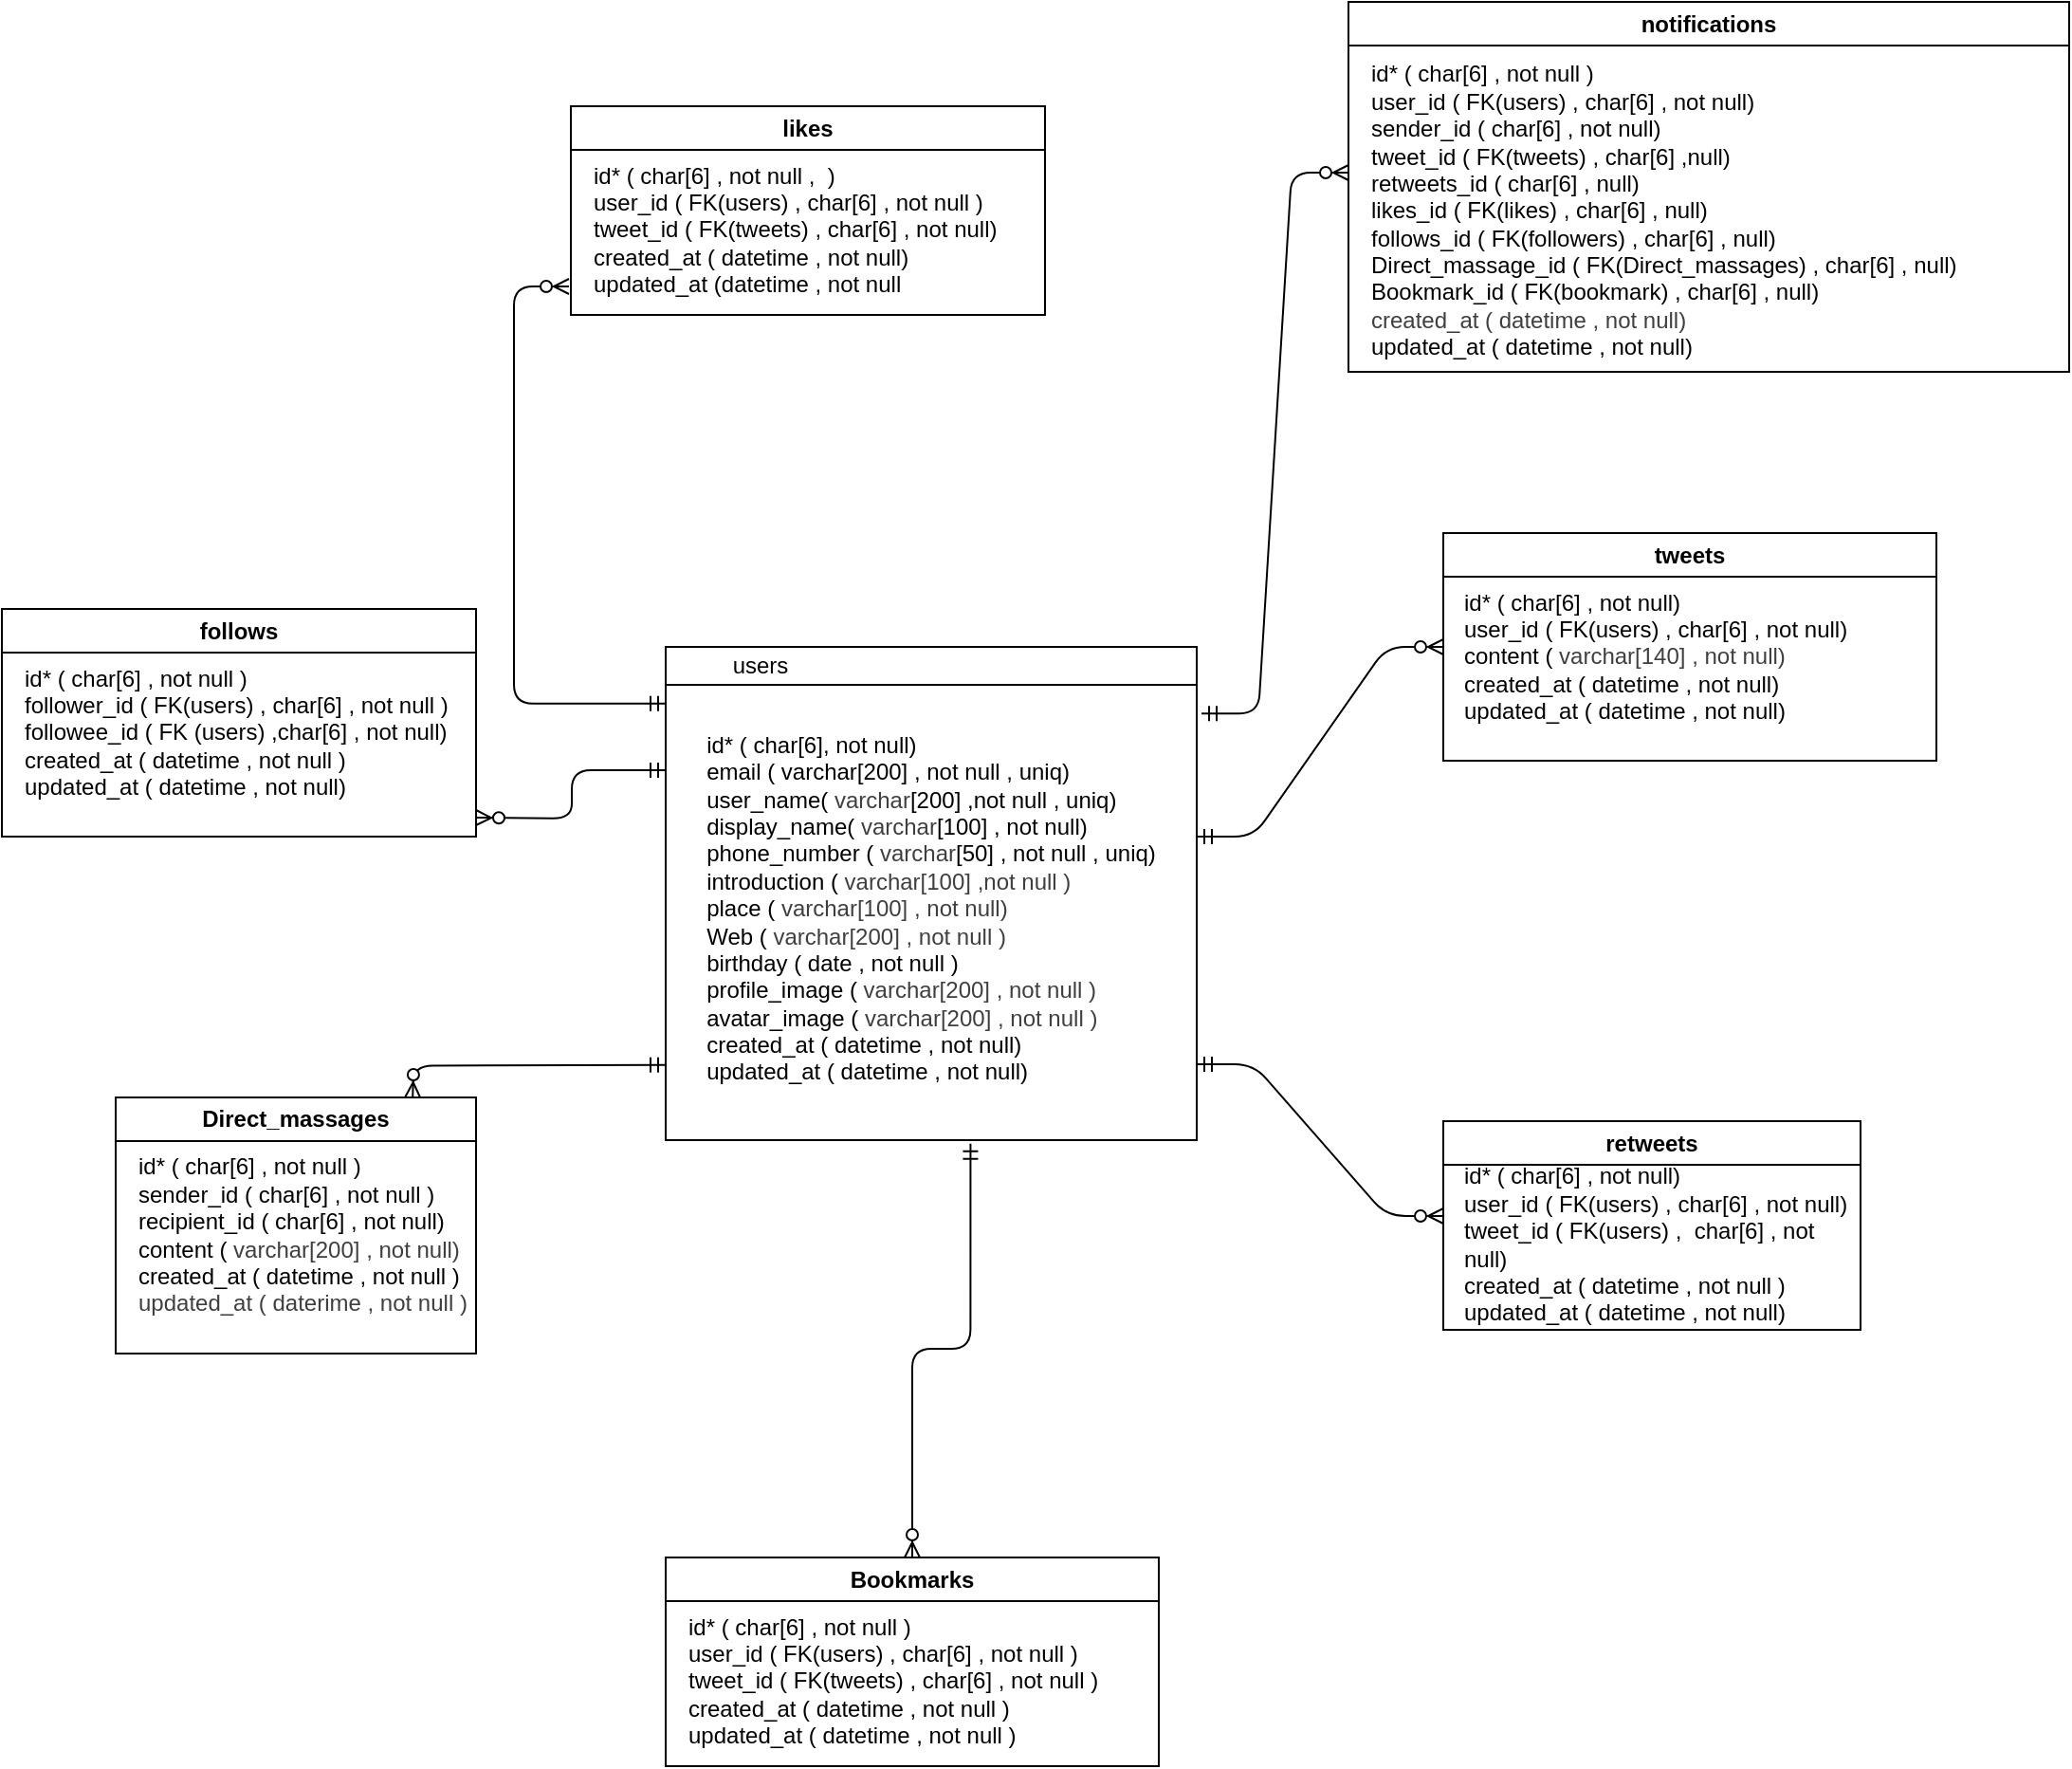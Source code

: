 <mxfile>
    <diagram id="PKCc9kOHrDavve_Tsd4X" name="ページ1">
        <mxGraphModel dx="737" dy="1077" grid="1" gridSize="10" guides="1" tooltips="1" connect="1" arrows="1" fold="1" page="1" pageScale="1" pageWidth="1169" pageHeight="1654" math="0" shadow="0">
            <root>
                <mxCell id="0"/>
                <mxCell id="1" parent="0"/>
                <mxCell id="14" value="&lt;br&gt;&lt;div&gt;&lt;br&gt;&lt;/div&gt;&lt;div&gt;&lt;br&gt;&lt;/div&gt;&lt;div&gt;&lt;br&gt;&lt;/div&gt;&lt;div&gt;&lt;br&gt;&lt;/div&gt;&lt;div&gt;&lt;br&gt;&lt;/div&gt;&lt;div&gt;&lt;br&gt;&lt;/div&gt;&lt;div&gt;&lt;br&gt;&lt;/div&gt;&lt;div&gt;&lt;br&gt;&lt;/div&gt;" style="shape=internalStorage;whiteSpace=wrap;html=1;backgroundOutline=1;dx=0;dy=20;" parent="1" vertex="1">
                    <mxGeometry x="380" y="370" width="280" height="260" as="geometry"/>
                </mxCell>
                <mxCell id="15" value="users" style="text;html=1;align=center;verticalAlign=middle;whiteSpace=wrap;rounded=0;" parent="1" vertex="1">
                    <mxGeometry x="400" y="370" width="60" height="20" as="geometry"/>
                </mxCell>
                <mxCell id="16" value="&lt;div style=&quot;text-align: left;&quot;&gt;&lt;span style=&quot;background-color: transparent;&quot;&gt;id* ( char[6], not null)&lt;/span&gt;&lt;/div&gt;&lt;div style=&quot;text-align: left;&quot;&gt;&lt;span style=&quot;background-color: transparent;&quot;&gt;email ( varchar[200] , not null , uniq)&lt;/span&gt;&lt;/div&gt;&lt;div style=&quot;text-align: left;&quot;&gt;user_name(&amp;nbsp;&lt;span style=&quot;color: rgb(63, 63, 63);&quot;&gt;varchar&lt;/span&gt;[200] ,not null , uniq)&lt;/div&gt;&lt;div style=&quot;text-align: left;&quot;&gt;display_name(&amp;nbsp;&lt;span style=&quot;color: rgb(63, 63, 63);&quot;&gt;varchar&lt;/span&gt;[100] , not null)&lt;/div&gt;&lt;div style=&quot;text-align: left;&quot;&gt;phone_number (&amp;nbsp;&lt;span style=&quot;color: rgb(63, 63, 63);&quot;&gt;varchar&lt;/span&gt;[50] , not null , uniq)&lt;/div&gt;&lt;div style=&quot;text-align: left;&quot;&gt;introduction (&amp;nbsp;&lt;span style=&quot;color: rgb(63, 63, 63); background-color: transparent;&quot;&gt;varchar[100] ,not null )&lt;/span&gt;&lt;/div&gt;&lt;div style=&quot;text-align: left;&quot;&gt;place (&amp;nbsp;&lt;span style=&quot;color: rgb(63, 63, 63); background-color: transparent;&quot;&gt;varchar[100] , not null)&lt;/span&gt;&lt;/div&gt;&lt;div style=&quot;text-align: left;&quot;&gt;Web (&amp;nbsp;&lt;span style=&quot;color: rgb(63, 63, 63); background-color: transparent;&quot;&gt;varchar[200] , not null )&lt;/span&gt;&lt;/div&gt;&lt;div style=&quot;text-align: left;&quot;&gt;birthday ( date , not null )&lt;/div&gt;&lt;div style=&quot;text-align: left;&quot;&gt;profile_image (&amp;nbsp;&lt;span style=&quot;color: rgb(63, 63, 63); background-color: transparent;&quot;&gt;varchar[200] , not null )&lt;/span&gt;&lt;/div&gt;&lt;div style=&quot;text-align: left;&quot;&gt;avatar_image (&amp;nbsp;&lt;span style=&quot;color: rgb(63, 63, 63); background-color: transparent;&quot;&gt;varchar[200] , not null )&lt;/span&gt;&lt;/div&gt;&lt;div style=&quot;text-align: left;&quot;&gt;created_at ( datetime , not null)&lt;/div&gt;&lt;div style=&quot;text-align: left;&quot;&gt;updated_at ( datetime , not null)&lt;/div&gt;&lt;div style=&quot;text-align: left;&quot;&gt;&lt;br&gt;&lt;/div&gt;" style="text;html=1;align=center;verticalAlign=middle;whiteSpace=wrap;rounded=0;movable=1;resizable=1;rotatable=1;deletable=1;editable=1;locked=0;connectable=1;" parent="1" vertex="1">
                    <mxGeometry x="310" y="450" width="420" height="130" as="geometry"/>
                </mxCell>
                <mxCell id="64" value="tweets" style="swimlane;whiteSpace=wrap;html=1;" parent="1" vertex="1">
                    <mxGeometry x="790" y="310" width="260" height="120" as="geometry"/>
                </mxCell>
                <mxCell id="65" value="id* ( char[6] , not null)&lt;div&gt;user_id ( FK(users) , char[6] , not null)&lt;/div&gt;&lt;div&gt;content (&amp;nbsp;&lt;span style=&quot;color: rgb(63, 63, 63); background-color: transparent;&quot;&gt;varchar[140] , not null)&lt;/span&gt;&lt;/div&gt;&lt;div&gt;created_at ( datetime , not null)&lt;/div&gt;&lt;div&gt;updated_at ( datetime , not null)&lt;/div&gt;" style="text;html=1;align=left;verticalAlign=middle;whiteSpace=wrap;rounded=0;" parent="64" vertex="1">
                    <mxGeometry x="9" y="50" width="271" height="30" as="geometry"/>
                </mxCell>
                <mxCell id="66" value="likes" style="swimlane;whiteSpace=wrap;html=1;" parent="1" vertex="1">
                    <mxGeometry x="330" y="85" width="250" height="110" as="geometry"/>
                </mxCell>
                <mxCell id="67" value="id* ( char[6] , not null ,&amp;nbsp; )&lt;div&gt;user_id ( FK(users) , char[6] , not null )&lt;/div&gt;&lt;div&gt;tweet_id ( FK(tweets) , char[6] , not null)&lt;/div&gt;&lt;div&gt;created_at ( datetime , not null)&lt;/div&gt;&lt;div&gt;updated_at (datetime , not null&lt;/div&gt;" style="text;html=1;align=left;verticalAlign=middle;whiteSpace=wrap;rounded=0;" parent="66" vertex="1">
                    <mxGeometry x="10" y="50" width="240" height="30" as="geometry"/>
                </mxCell>
                <mxCell id="68" value="retweets" style="swimlane;whiteSpace=wrap;html=1;" parent="1" vertex="1">
                    <mxGeometry x="790" y="620" width="220" height="110" as="geometry"/>
                </mxCell>
                <mxCell id="69" value="id* ( char[6] , not null)&amp;nbsp;&lt;div&gt;user_id ( FK(users) , char[6] , not null)&lt;/div&gt;&lt;div&gt;tweet_id ( FK(users) ,&amp;nbsp; char[6] , not null)&lt;/div&gt;&lt;div&gt;created_at ( datetime , not null )&lt;/div&gt;&lt;div&gt;updated_at ( datetime , not null)&lt;/div&gt;" style="text;html=1;align=left;verticalAlign=middle;whiteSpace=wrap;rounded=0;" parent="68" vertex="1">
                    <mxGeometry x="9" y="50" width="211" height="30" as="geometry"/>
                </mxCell>
                <mxCell id="70" value="follows" style="swimlane;whiteSpace=wrap;html=1;" parent="1" vertex="1">
                    <mxGeometry x="30" y="350" width="250" height="120" as="geometry"/>
                </mxCell>
                <mxCell id="71" value="id* ( char[6] , not null )&lt;div&gt;follower_id ( FK(users) , char[6] , not null )&lt;/div&gt;&lt;div&gt;followee_id ( FK (users) ,char[6] , not null)&lt;/div&gt;&lt;div&gt;created_at ( datetime , not null )&lt;/div&gt;&lt;div&gt;updated_at ( datetime , not null)&lt;/div&gt;" style="text;html=1;align=left;verticalAlign=middle;whiteSpace=wrap;rounded=0;" parent="70" vertex="1">
                    <mxGeometry x="10" y="50" width="240" height="30" as="geometry"/>
                </mxCell>
                <mxCell id="72" value="Direct_massages" style="swimlane;whiteSpace=wrap;html=1;" parent="1" vertex="1">
                    <mxGeometry x="90" y="607.5" width="190" height="135" as="geometry"/>
                </mxCell>
                <mxCell id="73" value="id* ( char[6] , not null )&lt;div&gt;sender_id ( char[6] , not null )&amp;nbsp;&lt;/div&gt;&lt;div&gt;recipient_id ( char[6] , not null)&lt;/div&gt;&lt;div&gt;content (&amp;nbsp;&lt;span style=&quot;color: rgb(63, 63, 63); background-color: transparent;&quot;&gt;varchar[200] , not null)&lt;/span&gt;&lt;/div&gt;&lt;div&gt;created_at ( datetime , not null )&amp;nbsp;&amp;nbsp;&lt;/div&gt;&lt;div&gt;&lt;span style=&quot;color: rgb(63, 63, 63); background-color: transparent;&quot;&gt;updated_at ( daterime , not null )&lt;/span&gt;&lt;/div&gt;" style="text;html=1;align=left;verticalAlign=middle;whiteSpace=wrap;rounded=0;" parent="72" vertex="1">
                    <mxGeometry x="10" y="60" width="180" height="25" as="geometry"/>
                </mxCell>
                <mxCell id="74" value="Bookmarks" style="swimlane;whiteSpace=wrap;html=1;" parent="1" vertex="1">
                    <mxGeometry x="380" y="850" width="260" height="110" as="geometry"/>
                </mxCell>
                <mxCell id="75" value="id* ( char[6] , not null )&amp;nbsp;&lt;div&gt;user_id ( FK(users) , char[6] , not null )&lt;/div&gt;&lt;div&gt;tweet_id ( FK(tweets) , char[6] , not null )&lt;/div&gt;&lt;div&gt;created_at ( datetime , not null )&lt;/div&gt;&lt;div&gt;updated_at ( datetime , not null )&lt;/div&gt;" style="text;html=1;align=left;verticalAlign=middle;whiteSpace=wrap;rounded=0;" parent="74" vertex="1">
                    <mxGeometry x="10" y="50" width="250" height="30" as="geometry"/>
                </mxCell>
                <mxCell id="76" value="notifications" style="swimlane;whiteSpace=wrap;html=1;" parent="1" vertex="1">
                    <mxGeometry x="740" y="30" width="380" height="195" as="geometry"/>
                </mxCell>
                <mxCell id="77" value="id* ( char[6] , not null )&lt;div&gt;user_id ( FK(users) , char[6] , not null)&lt;/div&gt;&lt;div&gt;sender_id ( char[6] , not null)&lt;/div&gt;&lt;div&gt;tweet_id ( FK(tweets) , char[6] ,null)&lt;/div&gt;&lt;div&gt;retweets_id ( char[6] , null)&lt;/div&gt;&lt;div&gt;likes_id ( FK(likes) , char[6] , null)&lt;/div&gt;&lt;div&gt;follows_id ( FK(followers) , char[6] , null)&lt;/div&gt;&lt;div&gt;Direct_massage_id ( FK(Direct_massages) , char[6] , null)&lt;/div&gt;&lt;div&gt;Bookmark_id ( FK(bookmark) , char[6] , null)&lt;/div&gt;&lt;div&gt;&lt;span style=&quot;color: rgb(63, 63, 63); background-color: transparent;&quot;&gt;created_at ( datetime , not null)&lt;/span&gt;&lt;/div&gt;&lt;div&gt;updated_at ( datetime , not null)&lt;/div&gt;" style="text;html=1;align=left;verticalAlign=middle;whiteSpace=wrap;rounded=0;" parent="76" vertex="1">
                    <mxGeometry x="10" y="95" width="370" height="30" as="geometry"/>
                </mxCell>
                <mxCell id="87" value="" style="edgeStyle=entityRelationEdgeStyle;fontSize=12;html=1;endArrow=ERzeroToMany;startArrow=ERmandOne;entryX=0;entryY=0.5;entryDx=0;entryDy=0;" parent="1" target="64" edge="1">
                    <mxGeometry width="100" height="100" relative="1" as="geometry">
                        <mxPoint x="660" y="470" as="sourcePoint"/>
                        <mxPoint x="760" y="370" as="targetPoint"/>
                    </mxGeometry>
                </mxCell>
                <mxCell id="88" value="" style="edgeStyle=entityRelationEdgeStyle;fontSize=12;html=1;endArrow=ERzeroToMany;startArrow=ERmandOne;exitX=1.009;exitY=0.135;exitDx=0;exitDy=0;exitPerimeter=0;" parent="1" source="14" edge="1">
                    <mxGeometry width="100" height="100" relative="1" as="geometry">
                        <mxPoint x="640" y="320" as="sourcePoint"/>
                        <mxPoint x="740" y="120" as="targetPoint"/>
                        <Array as="points">
                            <mxPoint x="630" y="340"/>
                        </Array>
                    </mxGeometry>
                </mxCell>
                <mxCell id="89" value="" style="edgeStyle=orthogonalEdgeStyle;fontSize=12;html=1;endArrow=ERzeroToMany;startArrow=ERmandOne;exitX=0;exitY=0.115;exitDx=0;exitDy=0;exitPerimeter=0;" parent="1" source="14" edge="1">
                    <mxGeometry width="100" height="100" relative="1" as="geometry">
                        <mxPoint x="369.84" y="397.56" as="sourcePoint"/>
                        <mxPoint x="329" y="180" as="targetPoint"/>
                        <Array as="points">
                            <mxPoint x="300" y="400"/>
                            <mxPoint x="300" y="180"/>
                        </Array>
                    </mxGeometry>
                </mxCell>
                <mxCell id="90" value="" style="edgeStyle=orthogonalEdgeStyle;fontSize=12;html=1;endArrow=ERzeroToMany;startArrow=ERmandOne;exitX=0;exitY=0.25;exitDx=0;exitDy=0;" parent="1" source="14" edge="1">
                    <mxGeometry width="100" height="100" relative="1" as="geometry">
                        <mxPoint x="170" y="499.94" as="sourcePoint"/>
                        <mxPoint x="280" y="460" as="targetPoint"/>
                    </mxGeometry>
                </mxCell>
                <mxCell id="92" value="" style="edgeStyle=orthogonalEdgeStyle;fontSize=12;html=1;endArrow=ERzeroToMany;startArrow=ERmandOne;exitX=-0.011;exitY=0.848;exitDx=0;exitDy=0;exitPerimeter=0;entryX=0.808;entryY=0.001;entryDx=0;entryDy=0;entryPerimeter=0;" parent="1" edge="1">
                    <mxGeometry width="100" height="100" relative="1" as="geometry">
                        <mxPoint x="380.0" y="590.34" as="sourcePoint"/>
                        <mxPoint x="246.6" y="607.495" as="targetPoint"/>
                    </mxGeometry>
                </mxCell>
                <mxCell id="93" value="" style="edgeStyle=orthogonalEdgeStyle;fontSize=12;html=1;endArrow=ERzeroToMany;startArrow=ERmandOne;exitX=0.574;exitY=1.007;exitDx=0;exitDy=0;exitPerimeter=0;" parent="1" source="14" target="74" edge="1">
                    <mxGeometry width="100" height="100" relative="1" as="geometry">
                        <mxPoint x="539.51" y="760" as="sourcePoint"/>
                        <mxPoint x="639.51" y="660" as="targetPoint"/>
                    </mxGeometry>
                </mxCell>
                <mxCell id="94" value="" style="edgeStyle=entityRelationEdgeStyle;fontSize=12;html=1;endArrow=ERzeroToMany;startArrow=ERmandOne;" parent="1" edge="1">
                    <mxGeometry width="100" height="100" relative="1" as="geometry">
                        <mxPoint x="660" y="590" as="sourcePoint"/>
                        <mxPoint x="790" y="670" as="targetPoint"/>
                    </mxGeometry>
                </mxCell>
            </root>
        </mxGraphModel>
    </diagram>
</mxfile>